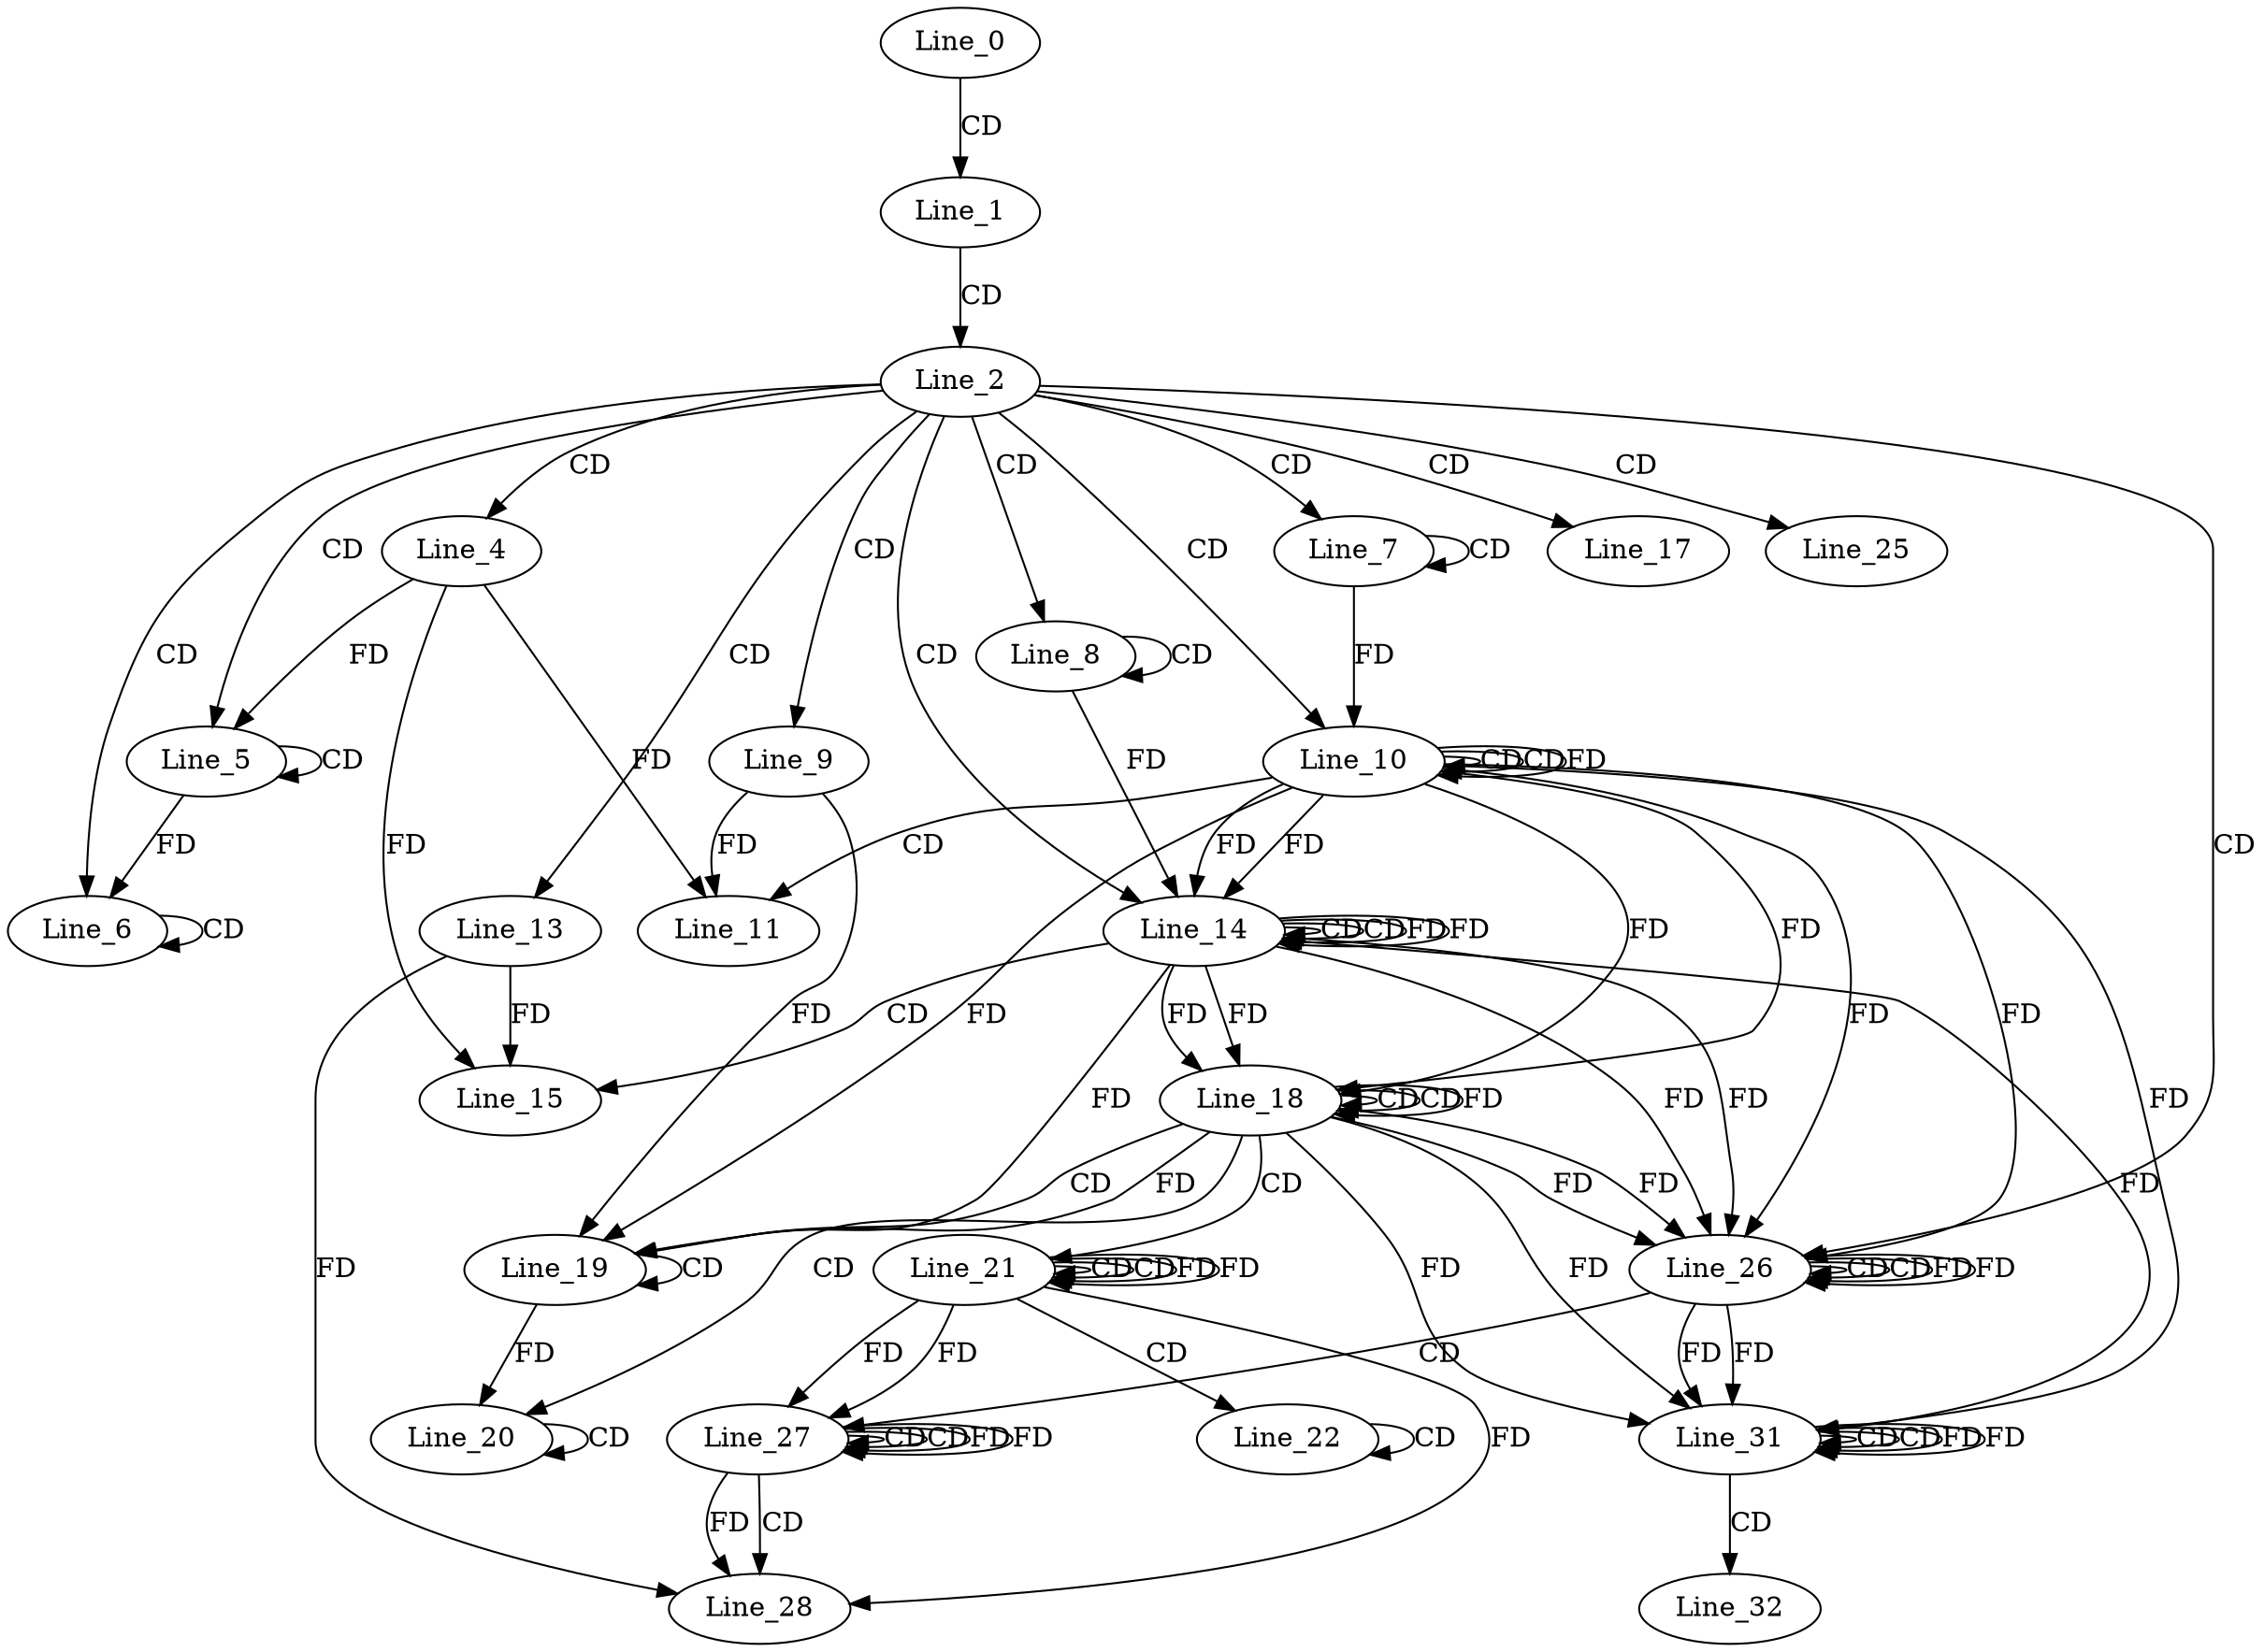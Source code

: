 digraph G {
  Line_0;
  Line_1;
  Line_2;
  Line_4;
  Line_5;
  Line_5;
  Line_6;
  Line_6;
  Line_7;
  Line_7;
  Line_8;
  Line_8;
  Line_9;
  Line_10;
  Line_10;
  Line_10;
  Line_11;
  Line_11;
  Line_13;
  Line_14;
  Line_14;
  Line_14;
  Line_15;
  Line_15;
  Line_17;
  Line_18;
  Line_18;
  Line_18;
  Line_19;
  Line_19;
  Line_20;
  Line_20;
  Line_21;
  Line_21;
  Line_21;
  Line_22;
  Line_22;
  Line_25;
  Line_26;
  Line_26;
  Line_26;
  Line_27;
  Line_27;
  Line_27;
  Line_28;
  Line_28;
  Line_31;
  Line_31;
  Line_31;
  Line_32;
  Line_0 -> Line_1 [ label="CD" ];
  Line_1 -> Line_2 [ label="CD" ];
  Line_2 -> Line_4 [ label="CD" ];
  Line_2 -> Line_5 [ label="CD" ];
  Line_5 -> Line_5 [ label="CD" ];
  Line_4 -> Line_5 [ label="FD" ];
  Line_2 -> Line_6 [ label="CD" ];
  Line_6 -> Line_6 [ label="CD" ];
  Line_5 -> Line_6 [ label="FD" ];
  Line_2 -> Line_7 [ label="CD" ];
  Line_7 -> Line_7 [ label="CD" ];
  Line_2 -> Line_8 [ label="CD" ];
  Line_8 -> Line_8 [ label="CD" ];
  Line_2 -> Line_9 [ label="CD" ];
  Line_2 -> Line_10 [ label="CD" ];
  Line_10 -> Line_10 [ label="CD" ];
  Line_7 -> Line_10 [ label="FD" ];
  Line_10 -> Line_10 [ label="CD" ];
  Line_10 -> Line_10 [ label="FD" ];
  Line_10 -> Line_11 [ label="CD" ];
  Line_9 -> Line_11 [ label="FD" ];
  Line_4 -> Line_11 [ label="FD" ];
  Line_2 -> Line_13 [ label="CD" ];
  Line_2 -> Line_14 [ label="CD" ];
  Line_14 -> Line_14 [ label="CD" ];
  Line_10 -> Line_14 [ label="FD" ];
  Line_8 -> Line_14 [ label="FD" ];
  Line_14 -> Line_14 [ label="CD" ];
  Line_14 -> Line_14 [ label="FD" ];
  Line_10 -> Line_14 [ label="FD" ];
  Line_14 -> Line_15 [ label="CD" ];
  Line_13 -> Line_15 [ label="FD" ];
  Line_4 -> Line_15 [ label="FD" ];
  Line_2 -> Line_17 [ label="CD" ];
  Line_18 -> Line_18 [ label="CD" ];
  Line_14 -> Line_18 [ label="FD" ];
  Line_10 -> Line_18 [ label="FD" ];
  Line_18 -> Line_18 [ label="CD" ];
  Line_18 -> Line_18 [ label="FD" ];
  Line_14 -> Line_18 [ label="FD" ];
  Line_10 -> Line_18 [ label="FD" ];
  Line_18 -> Line_19 [ label="CD" ];
  Line_19 -> Line_19 [ label="CD" ];
  Line_9 -> Line_19 [ label="FD" ];
  Line_18 -> Line_19 [ label="FD" ];
  Line_14 -> Line_19 [ label="FD" ];
  Line_10 -> Line_19 [ label="FD" ];
  Line_18 -> Line_20 [ label="CD" ];
  Line_20 -> Line_20 [ label="CD" ];
  Line_19 -> Line_20 [ label="FD" ];
  Line_18 -> Line_21 [ label="CD" ];
  Line_21 -> Line_21 [ label="CD" ];
  Line_21 -> Line_21 [ label="CD" ];
  Line_21 -> Line_21 [ label="FD" ];
  Line_21 -> Line_22 [ label="CD" ];
  Line_22 -> Line_22 [ label="CD" ];
  Line_2 -> Line_25 [ label="CD" ];
  Line_2 -> Line_26 [ label="CD" ];
  Line_26 -> Line_26 [ label="CD" ];
  Line_18 -> Line_26 [ label="FD" ];
  Line_14 -> Line_26 [ label="FD" ];
  Line_10 -> Line_26 [ label="FD" ];
  Line_26 -> Line_26 [ label="CD" ];
  Line_26 -> Line_26 [ label="FD" ];
  Line_18 -> Line_26 [ label="FD" ];
  Line_14 -> Line_26 [ label="FD" ];
  Line_10 -> Line_26 [ label="FD" ];
  Line_26 -> Line_27 [ label="CD" ];
  Line_27 -> Line_27 [ label="CD" ];
  Line_21 -> Line_27 [ label="FD" ];
  Line_27 -> Line_27 [ label="CD" ];
  Line_27 -> Line_27 [ label="FD" ];
  Line_21 -> Line_27 [ label="FD" ];
  Line_27 -> Line_28 [ label="CD" ];
  Line_13 -> Line_28 [ label="FD" ];
  Line_27 -> Line_28 [ label="FD" ];
  Line_21 -> Line_28 [ label="FD" ];
  Line_31 -> Line_31 [ label="CD" ];
  Line_26 -> Line_31 [ label="FD" ];
  Line_18 -> Line_31 [ label="FD" ];
  Line_31 -> Line_31 [ label="CD" ];
  Line_31 -> Line_31 [ label="FD" ];
  Line_26 -> Line_31 [ label="FD" ];
  Line_18 -> Line_31 [ label="FD" ];
  Line_14 -> Line_31 [ label="FD" ];
  Line_10 -> Line_31 [ label="FD" ];
  Line_31 -> Line_32 [ label="CD" ];
  Line_14 -> Line_14 [ label="FD" ];
  Line_21 -> Line_21 [ label="FD" ];
  Line_26 -> Line_26 [ label="FD" ];
  Line_27 -> Line_27 [ label="FD" ];
  Line_31 -> Line_31 [ label="FD" ];
}
